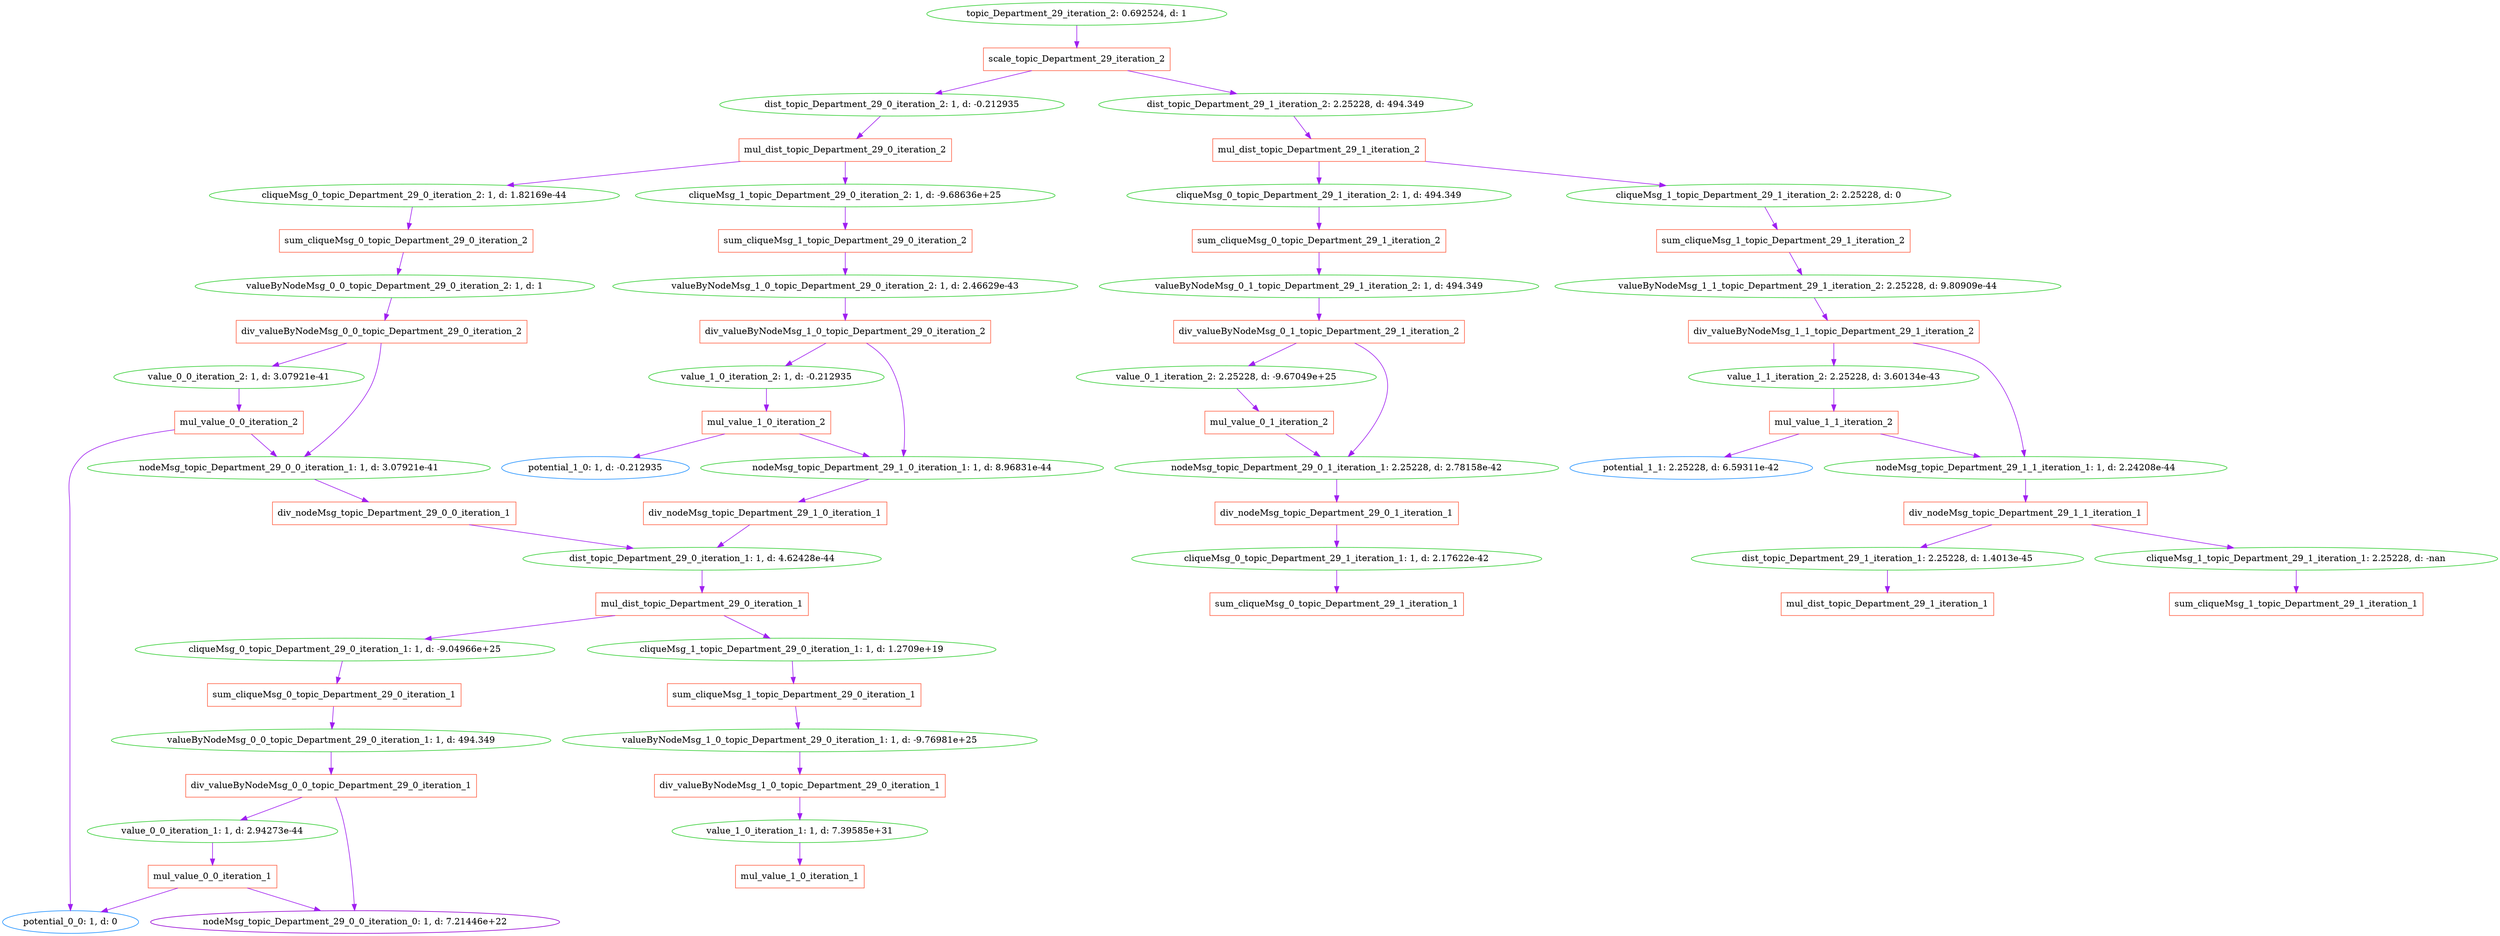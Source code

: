 digraph G {
0 [label="topic_Department_29_iteration_2: 0.692524, d: 1", shape=oval, color=limegreen];
1 [label="scale_topic_Department_29_iteration_2", shape=box, color=tomato];
2 [label="dist_topic_Department_29_0_iteration_2: 1, d: -0.212935", shape=oval, color=limegreen];
3 [label="mul_dist_topic_Department_29_0_iteration_2", shape=box, color=tomato];
4 [label="cliqueMsg_0_topic_Department_29_0_iteration_2: 1, d: 1.82169e-44", shape=oval, color=limegreen];
5 [label="sum_cliqueMsg_0_topic_Department_29_0_iteration_2", shape=box, color=tomato];
6 [label="valueByNodeMsg_0_0_topic_Department_29_0_iteration_2: 1, d: 1", shape=oval, color=limegreen];
7 [label="div_valueByNodeMsg_0_0_topic_Department_29_0_iteration_2", shape=box, color=tomato];
8 [label="value_0_0_iteration_2: 1, d: 3.07921e-41", shape=oval, color=limegreen];
9 [label="mul_value_0_0_iteration_2", shape=box, color=tomato];
10 [label="potential_0_0: 1, d: 0", shape=oval, color=dodgerblue];
11 [label="nodeMsg_topic_Department_29_0_0_iteration_1: 1, d: 3.07921e-41", shape=oval, color=limegreen];
12 [label="div_nodeMsg_topic_Department_29_0_0_iteration_1", shape=box, color=tomato];
13 [label="dist_topic_Department_29_0_iteration_1: 1, d: 4.62428e-44", shape=oval, color=limegreen];
14 [label="mul_dist_topic_Department_29_0_iteration_1", shape=box, color=tomato];
15 [label="cliqueMsg_0_topic_Department_29_0_iteration_1: 1, d: -9.04966e+25", shape=oval, color=limegreen];
16 [label="sum_cliqueMsg_0_topic_Department_29_0_iteration_1", shape=box, color=tomato];
17 [label="valueByNodeMsg_0_0_topic_Department_29_0_iteration_1: 1, d: 494.349", shape=oval, color=limegreen];
18 [label="div_valueByNodeMsg_0_0_topic_Department_29_0_iteration_1", shape=box, color=tomato];
19 [label="value_0_0_iteration_1: 1, d: 2.94273e-44", shape=oval, color=limegreen];
20 [label="mul_value_0_0_iteration_1", shape=box, color=tomato];
21 [label="nodeMsg_topic_Department_29_0_0_iteration_0: 1, d: 7.21446e+22", shape=oval, color=darkviolet];
22 [label="cliqueMsg_1_topic_Department_29_0_iteration_1: 1, d: 1.2709e+19", shape=oval, color=limegreen];
23 [label="sum_cliqueMsg_1_topic_Department_29_0_iteration_1", shape=box, color=tomato];
24 [label="valueByNodeMsg_1_0_topic_Department_29_0_iteration_1: 1, d: -9.76981e+25", shape=oval, color=limegreen];
25 [label="div_valueByNodeMsg_1_0_topic_Department_29_0_iteration_1", shape=box, color=tomato];
26 [label="value_1_0_iteration_1: 1, d: 7.39585e+31", shape=oval, color=limegreen];
27 [label="mul_value_1_0_iteration_1", shape=box, color=tomato];
28 [label="cliqueMsg_1_topic_Department_29_0_iteration_2: 1, d: -9.68636e+25", shape=oval, color=limegreen];
29 [label="sum_cliqueMsg_1_topic_Department_29_0_iteration_2", shape=box, color=tomato];
30 [label="valueByNodeMsg_1_0_topic_Department_29_0_iteration_2: 1, d: 2.46629e-43", shape=oval, color=limegreen];
31 [label="div_valueByNodeMsg_1_0_topic_Department_29_0_iteration_2", shape=box, color=tomato];
32 [label="value_1_0_iteration_2: 1, d: -0.212935", shape=oval, color=limegreen];
33 [label="mul_value_1_0_iteration_2", shape=box, color=tomato];
34 [label="potential_1_0: 1, d: -0.212935", shape=oval, color=dodgerblue];
35 [label="nodeMsg_topic_Department_29_1_0_iteration_1: 1, d: 8.96831e-44", shape=oval, color=limegreen];
36 [label="div_nodeMsg_topic_Department_29_1_0_iteration_1", shape=box, color=tomato];
37 [label="dist_topic_Department_29_1_iteration_2: 2.25228, d: 494.349", shape=oval, color=limegreen];
38 [label="mul_dist_topic_Department_29_1_iteration_2", shape=box, color=tomato];
39 [label="cliqueMsg_0_topic_Department_29_1_iteration_2: 1, d: 494.349", shape=oval, color=limegreen];
40 [label="sum_cliqueMsg_0_topic_Department_29_1_iteration_2", shape=box, color=tomato];
41 [label="valueByNodeMsg_0_1_topic_Department_29_1_iteration_2: 1, d: 494.349", shape=oval, color=limegreen];
42 [label="div_valueByNodeMsg_0_1_topic_Department_29_1_iteration_2", shape=box, color=tomato];
43 [label="value_0_1_iteration_2: 2.25228, d: -9.67049e+25", shape=oval, color=limegreen];
44 [label="mul_value_0_1_iteration_2", shape=box, color=tomato];
45 [label="nodeMsg_topic_Department_29_0_1_iteration_1: 2.25228, d: 2.78158e-42", shape=oval, color=limegreen];
46 [label="div_nodeMsg_topic_Department_29_0_1_iteration_1", shape=box, color=tomato];
47 [label="cliqueMsg_0_topic_Department_29_1_iteration_1: 1, d: 2.17622e-42", shape=oval, color=limegreen];
48 [label="sum_cliqueMsg_0_topic_Department_29_1_iteration_1", shape=box, color=tomato];
49 [label="cliqueMsg_1_topic_Department_29_1_iteration_2: 2.25228, d: 0", shape=oval, color=limegreen];
50 [label="sum_cliqueMsg_1_topic_Department_29_1_iteration_2", shape=box, color=tomato];
51 [label="valueByNodeMsg_1_1_topic_Department_29_1_iteration_2: 2.25228, d: 9.80909e-44", shape=oval, color=limegreen];
52 [label="div_valueByNodeMsg_1_1_topic_Department_29_1_iteration_2", shape=box, color=tomato];
53 [label="value_1_1_iteration_2: 2.25228, d: 3.60134e-43", shape=oval, color=limegreen];
54 [label="mul_value_1_1_iteration_2", shape=box, color=tomato];
55 [label="potential_1_1: 2.25228, d: 6.59311e-42", shape=oval, color=dodgerblue];
56 [label="nodeMsg_topic_Department_29_1_1_iteration_1: 1, d: 2.24208e-44", shape=oval, color=limegreen];
57 [label="div_nodeMsg_topic_Department_29_1_1_iteration_1", shape=box, color=tomato];
58 [label="dist_topic_Department_29_1_iteration_1: 2.25228, d: 1.4013e-45", shape=oval, color=limegreen];
59 [label="mul_dist_topic_Department_29_1_iteration_1", shape=box, color=tomato];
60 [label="cliqueMsg_1_topic_Department_29_1_iteration_1: 2.25228, d: -nan", shape=oval, color=limegreen];
61 [label="sum_cliqueMsg_1_topic_Department_29_1_iteration_1", shape=box, color=tomato];
0->1  [color=purple]
 [label=""];
1->2  [color=purple]
 [label=""];
2->3  [color=purple]
 [label=""];
3->4  [color=purple]
 [label=""];
4->5  [color=purple]
 [label=""];
5->6  [color=purple]
 [label=""];
6->7  [color=purple]
 [label=""];
7->8  [color=purple]
 [label=""];
8->9  [color=purple]
 [label=""];
9->10  [color=purple]
 [label=""];
9->11  [color=purple]
 [label=""];
11->12  [color=purple]
 [label=""];
12->13  [color=purple]
 [label=""];
13->14  [color=purple]
 [label=""];
14->15  [color=purple]
 [label=""];
15->16  [color=purple]
 [label=""];
16->17  [color=purple]
 [label=""];
17->18  [color=purple]
 [label=""];
18->19  [color=purple]
 [label=""];
19->20  [color=purple]
 [label=""];
20->10  [color=purple]
 [label=""];
20->21  [color=purple]
 [label=""];
18->21  [color=purple]
 [label=""];
14->22  [color=purple]
 [label=""];
22->23  [color=purple]
 [label=""];
23->24  [color=purple]
 [label=""];
24->25  [color=purple]
 [label=""];
25->26  [color=purple]
 [label=""];
26->27  [color=purple]
 [label=""];
7->11  [color=purple]
 [label=""];
3->28  [color=purple]
 [label=""];
28->29  [color=purple]
 [label=""];
29->30  [color=purple]
 [label=""];
30->31  [color=purple]
 [label=""];
31->32  [color=purple]
 [label=""];
32->33  [color=purple]
 [label=""];
33->34  [color=purple]
 [label=""];
33->35  [color=purple]
 [label=""];
35->36  [color=purple]
 [label=""];
36->13  [color=purple]
 [label=""];
31->35  [color=purple]
 [label=""];
1->37  [color=purple]
 [label=""];
37->38  [color=purple]
 [label=""];
38->39  [color=purple]
 [label=""];
39->40  [color=purple]
 [label=""];
40->41  [color=purple]
 [label=""];
41->42  [color=purple]
 [label=""];
42->43  [color=purple]
 [label=""];
43->44  [color=purple]
 [label=""];
44->45  [color=purple]
 [label=""];
45->46  [color=purple]
 [label=""];
46->47  [color=purple]
 [label=""];
47->48  [color=purple]
 [label=""];
42->45  [color=purple]
 [label=""];
38->49  [color=purple]
 [label=""];
49->50  [color=purple]
 [label=""];
50->51  [color=purple]
 [label=""];
51->52  [color=purple]
 [label=""];
52->53  [color=purple]
 [label=""];
53->54  [color=purple]
 [label=""];
54->55  [color=purple]
 [label=""];
54->56  [color=purple]
 [label=""];
56->57  [color=purple]
 [label=""];
57->58  [color=purple]
 [label=""];
58->59  [color=purple]
 [label=""];
57->60  [color=purple]
 [label=""];
60->61  [color=purple]
 [label=""];
52->56  [color=purple]
 [label=""];
}

